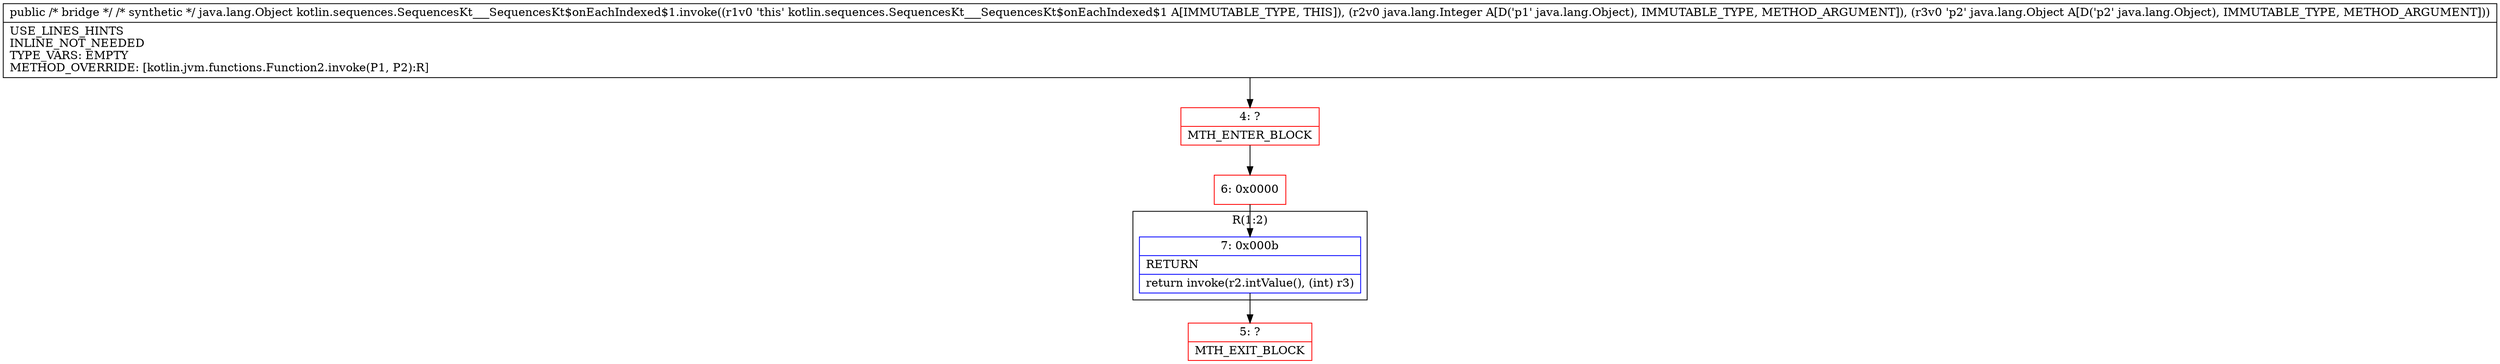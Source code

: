 digraph "CFG forkotlin.sequences.SequencesKt___SequencesKt$onEachIndexed$1.invoke(Ljava\/lang\/Object;Ljava\/lang\/Object;)Ljava\/lang\/Object;" {
subgraph cluster_Region_752834119 {
label = "R(1:2)";
node [shape=record,color=blue];
Node_7 [shape=record,label="{7\:\ 0x000b|RETURN\l|return invoke(r2.intValue(), (int) r3)\l}"];
}
Node_4 [shape=record,color=red,label="{4\:\ ?|MTH_ENTER_BLOCK\l}"];
Node_6 [shape=record,color=red,label="{6\:\ 0x0000}"];
Node_5 [shape=record,color=red,label="{5\:\ ?|MTH_EXIT_BLOCK\l}"];
MethodNode[shape=record,label="{public \/* bridge *\/ \/* synthetic *\/ java.lang.Object kotlin.sequences.SequencesKt___SequencesKt$onEachIndexed$1.invoke((r1v0 'this' kotlin.sequences.SequencesKt___SequencesKt$onEachIndexed$1 A[IMMUTABLE_TYPE, THIS]), (r2v0 java.lang.Integer A[D('p1' java.lang.Object), IMMUTABLE_TYPE, METHOD_ARGUMENT]), (r3v0 'p2' java.lang.Object A[D('p2' java.lang.Object), IMMUTABLE_TYPE, METHOD_ARGUMENT]))  | USE_LINES_HINTS\lINLINE_NOT_NEEDED\lTYPE_VARS: EMPTY\lMETHOD_OVERRIDE: [kotlin.jvm.functions.Function2.invoke(P1, P2):R]\l}"];
MethodNode -> Node_4;Node_7 -> Node_5;
Node_4 -> Node_6;
Node_6 -> Node_7;
}

